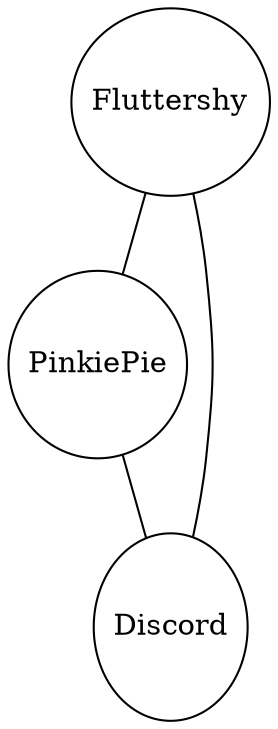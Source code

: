 graph Zbx {
    overlap=false; sep="+0";
    edge [splines=polyline];

    id1030 [label="Fluttershy", shape=ellipse, height=1.25, width=1];
    id1031 [label="PinkiePie" , shape=ellipse, height=1.25, width=1];
    unk0   [label="Discord"   , shape=ellipse, height=1.25, width=1];

    id1030 -- id1031;
    id1030 -- unk0;
    id1031 -- unk0;
}
